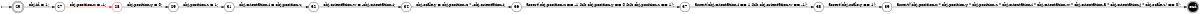 digraph finite_state_machine {
	rankdir=LR
	size="8,5"
	94164273418720 [label = 25, shape = doublecircle, fixedsize = true]; 
	s94164273418720 [shape = point];
	e94164273412416 [shape = doublecircle, fixedsize = true, style = filled, fillcolor = black, fontcolor = white,  label = end];
	 94164273410224 [label = 27, shape = circle, fixedsize = true ];
	 94164273410304 [label = 28, shape = circle, color = red, fixedsize = true ];
	 94164273410512 [label = 29, shape = circle, fixedsize = true ];
	 94164273410784 [label = 31, shape = circle, fixedsize = true ];
	 94164273411056 [label = 32, shape = circle, fixedsize = true ];
	 94164273411328 [label = 34, shape = circle, fixedsize = true ];
	 94164273411600 [label = 36, shape = circle, fixedsize = true ];
	 94164273411872 [label = 37, shape = circle, fixedsize = true ];
	 94164273412144 [label = 38, shape = circle, fixedsize = true ];
	 94164273412416 [label = 39, shape = circle, fixedsize = true ];
	s94164273418720 -> 94164273418720;
	94164273418720 -> 94164273410224 [ label = "obj.id = 1; "];
	94164273410224 -> 94164273410304 [color = red, label = "obj.position.x = -1; "];
	94164273410304 -> 94164273410512 [ label = "obj.position.y = 0; "];
	94164273410512 -> 94164273410784 [ label = "obj.position.z = 1; "];
	94164273410784 -> 94164273411056 [ label = "obj.orientation.i = obj.position.z; "];
	94164273411056 -> 94164273411328 [ label = "obj.orientation.w = -obj.orientation.i; "];
	94164273411328 -> 94164273411600 [ label = "obj.scale.y = obj.position.x * -obj.orientation.i; "];
	94164273411600 -> 94164273411872 [ label = "assert(obj.position.x == -1 && obj.position.y == 0 && obj.position.z == 1); "];
	94164273411872 -> 94164273412144 [ label = "assert(obj.orientation.i == 1 && obj.orientation.w == -1); "];
	94164273412144 -> 94164273412416 [ label = "assert(obj.scale.y == 1); "];
	94164273412416 -> e94164273412416 [ label = "assert((obj.position.x * obj.position.y * obj.position.z * obj.orientation.i * obj.orientation.w * obj.orientation.a * obj.orientation.j * obj.scale.z) == 0); "];
}